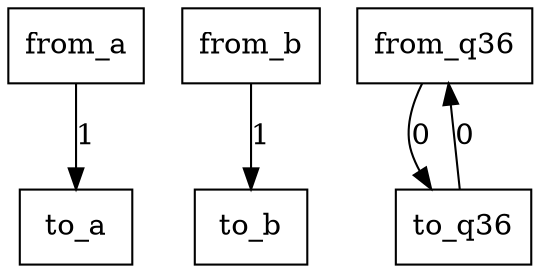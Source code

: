 digraph {
    graph [rankdir=TB
          ,bgcolor=transparent];
    node [shape=box
         ,fillcolor=white
         ,style=filled];
    0 [label=<from_a>];
    1 [label=<from_b>];
    2 [label=<from_q36>];
    3 [label=<to_a>];
    4 [label=<to_b>];
    5 [label=<to_q36>];
    0 -> 3 [label=1];
    1 -> 4 [label=1];
    2 -> 5 [label=0];
    5 -> 2 [label=0];
}